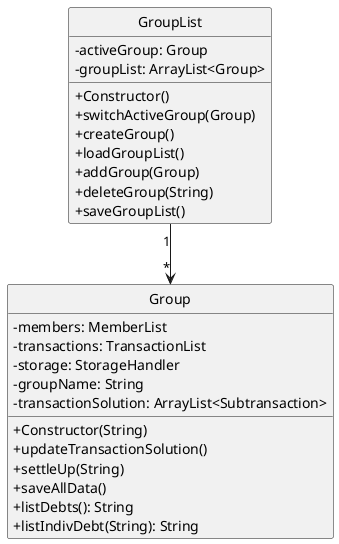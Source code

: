 @startuml
skinparam classAttributeIconSize 0
hide circle
class Group {
    - members: MemberList
    - transactions: TransactionList
    - storage: StorageHandler
    - groupName: String
    - transactionSolution: ArrayList<Subtransaction>
    + Constructor(String)
    + updateTransactionSolution()
    + settleUp(String)
    + saveAllData()
    + listDebts(): String
    + listIndivDebt(String): String
}

class GroupList {
    - activeGroup: Group
    - groupList: ArrayList<Group>
    + Constructor()
    + switchActiveGroup(Group)
    + createGroup()
    + loadGroupList()
    + addGroup(Group)
    + deleteGroup(String)
    + saveGroupList()
}

GroupList "1" --> "*" Group
@enduml